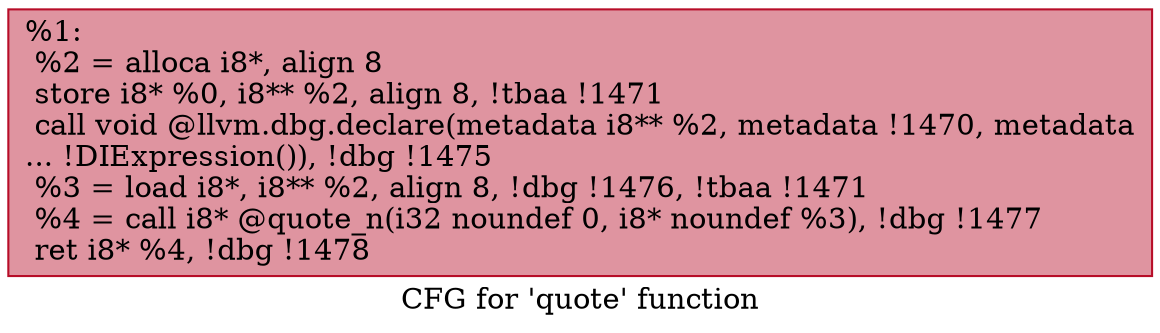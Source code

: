 digraph "CFG for 'quote' function" {
	label="CFG for 'quote' function";

	Node0x1110c90 [shape=record,color="#b70d28ff", style=filled, fillcolor="#b70d2870",label="{%1:\l  %2 = alloca i8*, align 8\l  store i8* %0, i8** %2, align 8, !tbaa !1471\l  call void @llvm.dbg.declare(metadata i8** %2, metadata !1470, metadata\l... !DIExpression()), !dbg !1475\l  %3 = load i8*, i8** %2, align 8, !dbg !1476, !tbaa !1471\l  %4 = call i8* @quote_n(i32 noundef 0, i8* noundef %3), !dbg !1477\l  ret i8* %4, !dbg !1478\l}"];
}
